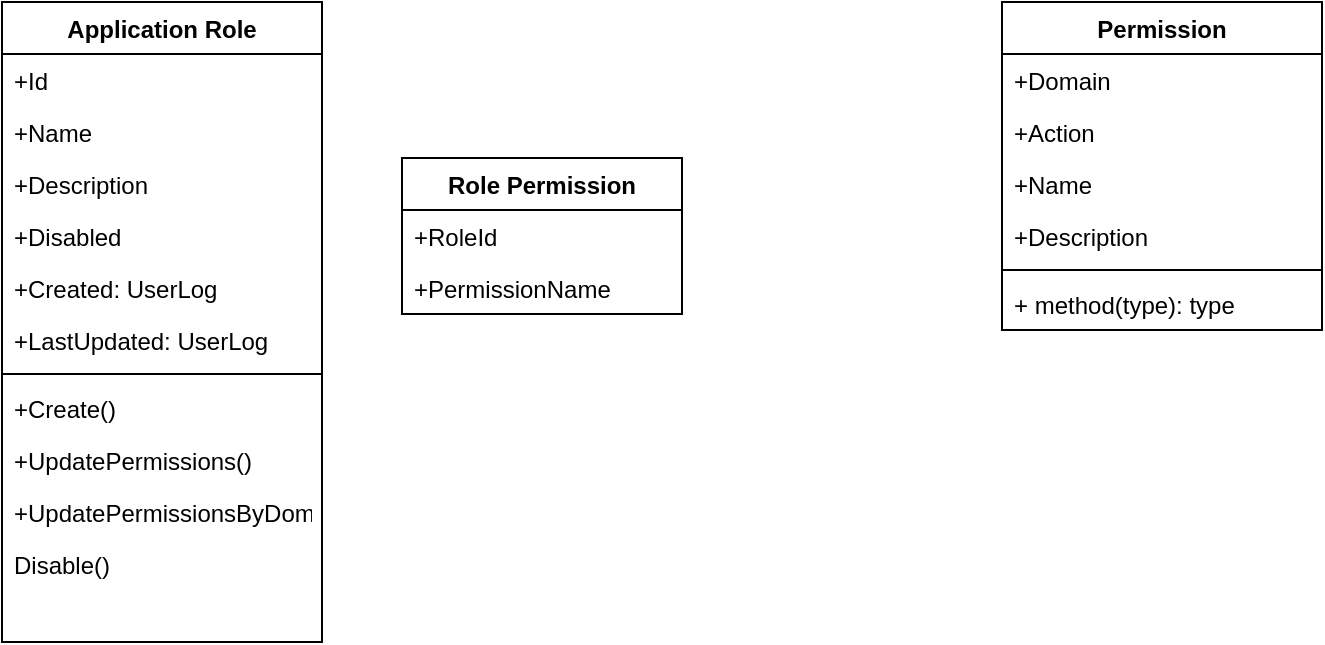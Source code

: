 <mxfile version="18.1.3" type="github">
  <diagram id="rJGMSJO-G2aYCOK9eQ6l" name="Page-1">
    <mxGraphModel dx="1422" dy="834" grid="1" gridSize="10" guides="1" tooltips="1" connect="1" arrows="1" fold="1" page="1" pageScale="1" pageWidth="850" pageHeight="1100" math="0" shadow="0">
      <root>
        <mxCell id="0" />
        <mxCell id="1" parent="0" />
        <mxCell id="6kbjrJlQ1d1qlkAxv2Zj-1" value="Application Role" style="swimlane;fontStyle=1;align=center;verticalAlign=top;childLayout=stackLayout;horizontal=1;startSize=26;horizontalStack=0;resizeParent=1;resizeParentMax=0;resizeLast=0;collapsible=1;marginBottom=0;" vertex="1" parent="1">
          <mxGeometry x="120" y="110" width="160" height="320" as="geometry" />
        </mxCell>
        <mxCell id="6kbjrJlQ1d1qlkAxv2Zj-2" value="+Id" style="text;strokeColor=none;fillColor=none;align=left;verticalAlign=top;spacingLeft=4;spacingRight=4;overflow=hidden;rotatable=0;points=[[0,0.5],[1,0.5]];portConstraint=eastwest;" vertex="1" parent="6kbjrJlQ1d1qlkAxv2Zj-1">
          <mxGeometry y="26" width="160" height="26" as="geometry" />
        </mxCell>
        <mxCell id="6kbjrJlQ1d1qlkAxv2Zj-14" value="+Name" style="text;strokeColor=none;fillColor=none;align=left;verticalAlign=top;spacingLeft=4;spacingRight=4;overflow=hidden;rotatable=0;points=[[0,0.5],[1,0.5]];portConstraint=eastwest;" vertex="1" parent="6kbjrJlQ1d1qlkAxv2Zj-1">
          <mxGeometry y="52" width="160" height="26" as="geometry" />
        </mxCell>
        <mxCell id="6kbjrJlQ1d1qlkAxv2Zj-13" value="+Description" style="text;strokeColor=none;fillColor=none;align=left;verticalAlign=top;spacingLeft=4;spacingRight=4;overflow=hidden;rotatable=0;points=[[0,0.5],[1,0.5]];portConstraint=eastwest;" vertex="1" parent="6kbjrJlQ1d1qlkAxv2Zj-1">
          <mxGeometry y="78" width="160" height="26" as="geometry" />
        </mxCell>
        <mxCell id="6kbjrJlQ1d1qlkAxv2Zj-12" value="+Disabled" style="text;strokeColor=none;fillColor=none;align=left;verticalAlign=top;spacingLeft=4;spacingRight=4;overflow=hidden;rotatable=0;points=[[0,0.5],[1,0.5]];portConstraint=eastwest;" vertex="1" parent="6kbjrJlQ1d1qlkAxv2Zj-1">
          <mxGeometry y="104" width="160" height="26" as="geometry" />
        </mxCell>
        <mxCell id="6kbjrJlQ1d1qlkAxv2Zj-23" value="+Created: UserLog" style="text;strokeColor=none;fillColor=none;align=left;verticalAlign=top;spacingLeft=4;spacingRight=4;overflow=hidden;rotatable=0;points=[[0,0.5],[1,0.5]];portConstraint=eastwest;" vertex="1" parent="6kbjrJlQ1d1qlkAxv2Zj-1">
          <mxGeometry y="130" width="160" height="26" as="geometry" />
        </mxCell>
        <mxCell id="6kbjrJlQ1d1qlkAxv2Zj-24" value="+LastUpdated: UserLog" style="text;strokeColor=none;fillColor=none;align=left;verticalAlign=top;spacingLeft=4;spacingRight=4;overflow=hidden;rotatable=0;points=[[0,0.5],[1,0.5]];portConstraint=eastwest;" vertex="1" parent="6kbjrJlQ1d1qlkAxv2Zj-1">
          <mxGeometry y="156" width="160" height="26" as="geometry" />
        </mxCell>
        <mxCell id="6kbjrJlQ1d1qlkAxv2Zj-3" value="" style="line;strokeWidth=1;fillColor=none;align=left;verticalAlign=middle;spacingTop=-1;spacingLeft=3;spacingRight=3;rotatable=0;labelPosition=right;points=[];portConstraint=eastwest;" vertex="1" parent="6kbjrJlQ1d1qlkAxv2Zj-1">
          <mxGeometry y="182" width="160" height="8" as="geometry" />
        </mxCell>
        <mxCell id="6kbjrJlQ1d1qlkAxv2Zj-4" value="+Create()" style="text;strokeColor=none;fillColor=none;align=left;verticalAlign=top;spacingLeft=4;spacingRight=4;overflow=hidden;rotatable=0;points=[[0,0.5],[1,0.5]];portConstraint=eastwest;" vertex="1" parent="6kbjrJlQ1d1qlkAxv2Zj-1">
          <mxGeometry y="190" width="160" height="26" as="geometry" />
        </mxCell>
        <mxCell id="6kbjrJlQ1d1qlkAxv2Zj-28" value="+UpdatePermissions()" style="text;strokeColor=none;fillColor=none;align=left;verticalAlign=top;spacingLeft=4;spacingRight=4;overflow=hidden;rotatable=0;points=[[0,0.5],[1,0.5]];portConstraint=eastwest;" vertex="1" parent="6kbjrJlQ1d1qlkAxv2Zj-1">
          <mxGeometry y="216" width="160" height="26" as="geometry" />
        </mxCell>
        <mxCell id="6kbjrJlQ1d1qlkAxv2Zj-27" value="+UpdatePermissionsByDomain" style="text;strokeColor=none;fillColor=none;align=left;verticalAlign=top;spacingLeft=4;spacingRight=4;overflow=hidden;rotatable=0;points=[[0,0.5],[1,0.5]];portConstraint=eastwest;" vertex="1" parent="6kbjrJlQ1d1qlkAxv2Zj-1">
          <mxGeometry y="242" width="160" height="26" as="geometry" />
        </mxCell>
        <mxCell id="6kbjrJlQ1d1qlkAxv2Zj-26" value="Disable()" style="text;strokeColor=none;fillColor=none;align=left;verticalAlign=top;spacingLeft=4;spacingRight=4;overflow=hidden;rotatable=0;points=[[0,0.5],[1,0.5]];portConstraint=eastwest;" vertex="1" parent="6kbjrJlQ1d1qlkAxv2Zj-1">
          <mxGeometry y="268" width="160" height="26" as="geometry" />
        </mxCell>
        <mxCell id="6kbjrJlQ1d1qlkAxv2Zj-25" style="text;strokeColor=none;fillColor=none;align=left;verticalAlign=top;spacingLeft=4;spacingRight=4;overflow=hidden;rotatable=0;points=[[0,0.5],[1,0.5]];portConstraint=eastwest;" vertex="1" parent="6kbjrJlQ1d1qlkAxv2Zj-1">
          <mxGeometry y="294" width="160" height="26" as="geometry" />
        </mxCell>
        <mxCell id="6kbjrJlQ1d1qlkAxv2Zj-5" value="Permission" style="swimlane;fontStyle=1;align=center;verticalAlign=top;childLayout=stackLayout;horizontal=1;startSize=26;horizontalStack=0;resizeParent=1;resizeParentMax=0;resizeLast=0;collapsible=1;marginBottom=0;" vertex="1" parent="1">
          <mxGeometry x="620" y="110" width="160" height="164" as="geometry" />
        </mxCell>
        <mxCell id="6kbjrJlQ1d1qlkAxv2Zj-6" value="+Domain" style="text;strokeColor=none;fillColor=none;align=left;verticalAlign=top;spacingLeft=4;spacingRight=4;overflow=hidden;rotatable=0;points=[[0,0.5],[1,0.5]];portConstraint=eastwest;" vertex="1" parent="6kbjrJlQ1d1qlkAxv2Zj-5">
          <mxGeometry y="26" width="160" height="26" as="geometry" />
        </mxCell>
        <mxCell id="6kbjrJlQ1d1qlkAxv2Zj-10" value="+Action" style="text;strokeColor=none;fillColor=none;align=left;verticalAlign=top;spacingLeft=4;spacingRight=4;overflow=hidden;rotatable=0;points=[[0,0.5],[1,0.5]];portConstraint=eastwest;" vertex="1" parent="6kbjrJlQ1d1qlkAxv2Zj-5">
          <mxGeometry y="52" width="160" height="26" as="geometry" />
        </mxCell>
        <mxCell id="6kbjrJlQ1d1qlkAxv2Zj-9" value="+Name" style="text;strokeColor=none;fillColor=none;align=left;verticalAlign=top;spacingLeft=4;spacingRight=4;overflow=hidden;rotatable=0;points=[[0,0.5],[1,0.5]];portConstraint=eastwest;" vertex="1" parent="6kbjrJlQ1d1qlkAxv2Zj-5">
          <mxGeometry y="78" width="160" height="26" as="geometry" />
        </mxCell>
        <mxCell id="6kbjrJlQ1d1qlkAxv2Zj-11" value="+Description" style="text;strokeColor=none;fillColor=none;align=left;verticalAlign=top;spacingLeft=4;spacingRight=4;overflow=hidden;rotatable=0;points=[[0,0.5],[1,0.5]];portConstraint=eastwest;" vertex="1" parent="6kbjrJlQ1d1qlkAxv2Zj-5">
          <mxGeometry y="104" width="160" height="26" as="geometry" />
        </mxCell>
        <mxCell id="6kbjrJlQ1d1qlkAxv2Zj-7" value="" style="line;strokeWidth=1;fillColor=none;align=left;verticalAlign=middle;spacingTop=-1;spacingLeft=3;spacingRight=3;rotatable=0;labelPosition=right;points=[];portConstraint=eastwest;" vertex="1" parent="6kbjrJlQ1d1qlkAxv2Zj-5">
          <mxGeometry y="130" width="160" height="8" as="geometry" />
        </mxCell>
        <mxCell id="6kbjrJlQ1d1qlkAxv2Zj-8" value="+ method(type): type" style="text;strokeColor=none;fillColor=none;align=left;verticalAlign=top;spacingLeft=4;spacingRight=4;overflow=hidden;rotatable=0;points=[[0,0.5],[1,0.5]];portConstraint=eastwest;" vertex="1" parent="6kbjrJlQ1d1qlkAxv2Zj-5">
          <mxGeometry y="138" width="160" height="26" as="geometry" />
        </mxCell>
        <mxCell id="6kbjrJlQ1d1qlkAxv2Zj-19" value="Role Permission" style="swimlane;fontStyle=1;childLayout=stackLayout;horizontal=1;startSize=26;fillColor=none;horizontalStack=0;resizeParent=1;resizeParentMax=0;resizeLast=0;collapsible=1;marginBottom=0;" vertex="1" parent="1">
          <mxGeometry x="320" y="188" width="140" height="78" as="geometry" />
        </mxCell>
        <mxCell id="6kbjrJlQ1d1qlkAxv2Zj-20" value="+RoleId" style="text;strokeColor=none;fillColor=none;align=left;verticalAlign=top;spacingLeft=4;spacingRight=4;overflow=hidden;rotatable=0;points=[[0,0.5],[1,0.5]];portConstraint=eastwest;" vertex="1" parent="6kbjrJlQ1d1qlkAxv2Zj-19">
          <mxGeometry y="26" width="140" height="26" as="geometry" />
        </mxCell>
        <mxCell id="6kbjrJlQ1d1qlkAxv2Zj-21" value="+PermissionName" style="text;strokeColor=none;fillColor=none;align=left;verticalAlign=top;spacingLeft=4;spacingRight=4;overflow=hidden;rotatable=0;points=[[0,0.5],[1,0.5]];portConstraint=eastwest;" vertex="1" parent="6kbjrJlQ1d1qlkAxv2Zj-19">
          <mxGeometry y="52" width="140" height="26" as="geometry" />
        </mxCell>
      </root>
    </mxGraphModel>
  </diagram>
</mxfile>
